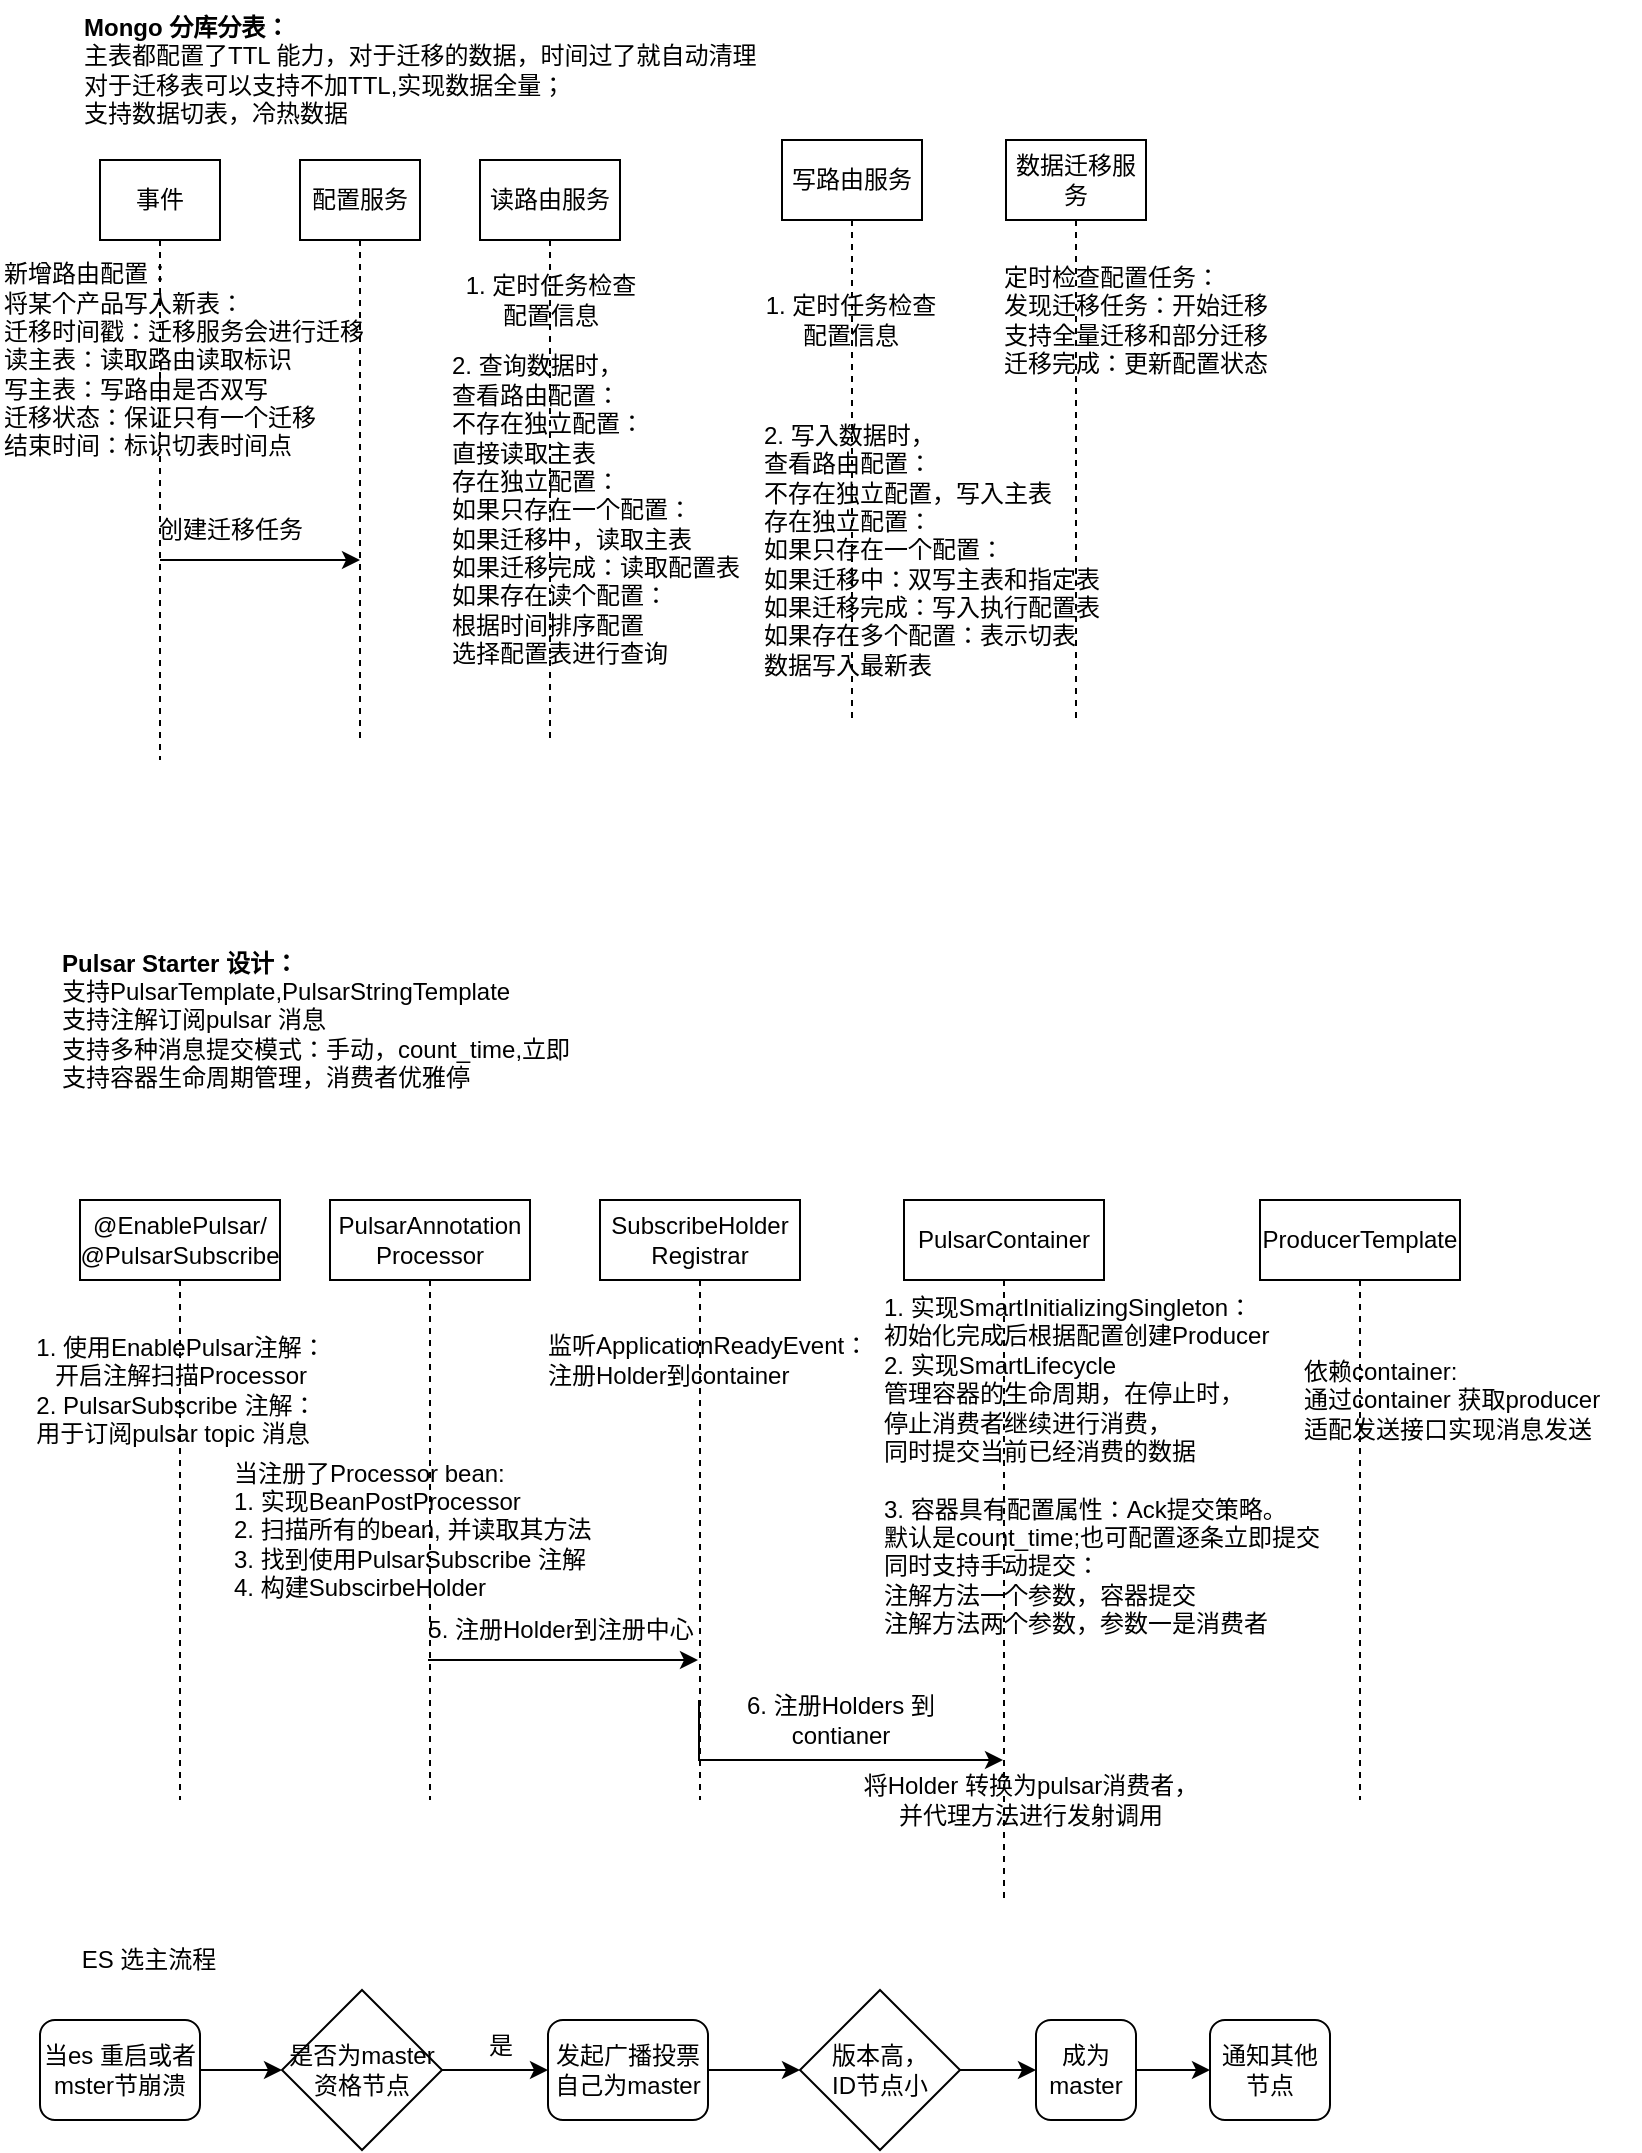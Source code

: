 <mxfile version="24.6.5" type="github">
  <diagram name="第 1 页" id="KPa0spre10BV23PreFPN">
    <mxGraphModel dx="954" dy="606" grid="1" gridSize="10" guides="1" tooltips="1" connect="1" arrows="1" fold="1" page="1" pageScale="1" pageWidth="827" pageHeight="1169" math="0" shadow="0">
      <root>
        <mxCell id="0" />
        <mxCell id="1" parent="0" />
        <mxCell id="VRjen7JTUJrRjUqwProS-1" value="&lt;b&gt;Mongo 分库分表：&amp;nbsp;&lt;/b&gt;&lt;div&gt;主表都配置了TTL 能力，对于迁移的数据，时间过了就自动清理&lt;/div&gt;&lt;div&gt;对于迁移表可以支持不加TTL,实现数据全量；&lt;/div&gt;&lt;div&gt;支持数据切表，冷热数据&lt;/div&gt;" style="text;html=1;align=left;verticalAlign=middle;resizable=0;points=[];autosize=1;strokeColor=none;fillColor=none;" vertex="1" parent="1">
          <mxGeometry x="60" y="40" width="360" height="70" as="geometry" />
        </mxCell>
        <mxCell id="VRjen7JTUJrRjUqwProS-2" value="配置服务" style="shape=umlLifeline;perimeter=lifelinePerimeter;whiteSpace=wrap;html=1;container=1;dropTarget=0;collapsible=0;recursiveResize=0;outlineConnect=0;portConstraint=eastwest;newEdgeStyle={&quot;edgeStyle&quot;:&quot;elbowEdgeStyle&quot;,&quot;elbow&quot;:&quot;vertical&quot;,&quot;curved&quot;:0,&quot;rounded&quot;:0};" vertex="1" parent="1">
          <mxGeometry x="170" y="120" width="60" height="290" as="geometry" />
        </mxCell>
        <mxCell id="VRjen7JTUJrRjUqwProS-4" value="读路由服务" style="shape=umlLifeline;perimeter=lifelinePerimeter;whiteSpace=wrap;html=1;container=1;dropTarget=0;collapsible=0;recursiveResize=0;outlineConnect=0;portConstraint=eastwest;newEdgeStyle={&quot;edgeStyle&quot;:&quot;elbowEdgeStyle&quot;,&quot;elbow&quot;:&quot;vertical&quot;,&quot;curved&quot;:0,&quot;rounded&quot;:0};" vertex="1" parent="1">
          <mxGeometry x="260" y="120" width="70" height="290" as="geometry" />
        </mxCell>
        <mxCell id="VRjen7JTUJrRjUqwProS-5" value="写路由服务" style="shape=umlLifeline;perimeter=lifelinePerimeter;whiteSpace=wrap;html=1;container=1;dropTarget=0;collapsible=0;recursiveResize=0;outlineConnect=0;portConstraint=eastwest;newEdgeStyle={&quot;edgeStyle&quot;:&quot;elbowEdgeStyle&quot;,&quot;elbow&quot;:&quot;vertical&quot;,&quot;curved&quot;:0,&quot;rounded&quot;:0};" vertex="1" parent="1">
          <mxGeometry x="411" y="110" width="70" height="290" as="geometry" />
        </mxCell>
        <mxCell id="VRjen7JTUJrRjUqwProS-6" value="数据迁移服务" style="shape=umlLifeline;perimeter=lifelinePerimeter;whiteSpace=wrap;html=1;container=1;dropTarget=0;collapsible=0;recursiveResize=0;outlineConnect=0;portConstraint=eastwest;newEdgeStyle={&quot;edgeStyle&quot;:&quot;elbowEdgeStyle&quot;,&quot;elbow&quot;:&quot;vertical&quot;,&quot;curved&quot;:0,&quot;rounded&quot;:0};" vertex="1" parent="1">
          <mxGeometry x="523" y="110" width="70" height="290" as="geometry" />
        </mxCell>
        <mxCell id="VRjen7JTUJrRjUqwProS-8" style="edgeStyle=elbowEdgeStyle;rounded=0;orthogonalLoop=1;jettySize=auto;html=1;elbow=vertical;curved=0;" edge="1" parent="1">
          <mxGeometry relative="1" as="geometry">
            <mxPoint x="100" y="320" as="sourcePoint" />
            <mxPoint x="200" y="320" as="targetPoint" />
            <Array as="points">
              <mxPoint x="160.5" y="320" />
            </Array>
          </mxGeometry>
        </mxCell>
        <mxCell id="VRjen7JTUJrRjUqwProS-7" value="事件" style="shape=umlLifeline;perimeter=lifelinePerimeter;whiteSpace=wrap;html=1;container=1;dropTarget=0;collapsible=0;recursiveResize=0;outlineConnect=0;portConstraint=eastwest;newEdgeStyle={&quot;edgeStyle&quot;:&quot;elbowEdgeStyle&quot;,&quot;elbow&quot;:&quot;vertical&quot;,&quot;curved&quot;:0,&quot;rounded&quot;:0};" vertex="1" parent="1">
          <mxGeometry x="70" y="120" width="60" height="300" as="geometry" />
        </mxCell>
        <mxCell id="VRjen7JTUJrRjUqwProS-9" value="新增路由配置：&lt;div&gt;将某个产品写入新表：&lt;/div&gt;&lt;div&gt;迁移时间戳：迁移服务会进行迁移&lt;/div&gt;&lt;div&gt;读主表：读取路由读取标识&lt;/div&gt;&lt;div&gt;写主表：写路由是否双写&lt;/div&gt;&lt;div&gt;迁移状态：保证只有一个迁移&lt;/div&gt;&lt;div&gt;结束时间：标识切表时间点&lt;/div&gt;" style="text;html=1;align=left;verticalAlign=middle;resizable=0;points=[];autosize=1;strokeColor=none;fillColor=none;" vertex="1" parent="1">
          <mxGeometry x="20" y="165" width="200" height="110" as="geometry" />
        </mxCell>
        <mxCell id="VRjen7JTUJrRjUqwProS-10" value="创建迁移任务" style="text;html=1;align=center;verticalAlign=middle;resizable=0;points=[];autosize=1;strokeColor=none;fillColor=none;" vertex="1" parent="1">
          <mxGeometry x="85" y="290" width="100" height="30" as="geometry" />
        </mxCell>
        <mxCell id="VRjen7JTUJrRjUqwProS-11" value="定时检查配置任务：&lt;div&gt;发现迁移任务：开始迁移&lt;/div&gt;&lt;div&gt;支持全量迁移和部分迁移&lt;/div&gt;&lt;div&gt;迁移完成：更新配置状态&lt;/div&gt;" style="text;html=1;align=left;verticalAlign=middle;resizable=0;points=[];autosize=1;strokeColor=none;fillColor=none;" vertex="1" parent="1">
          <mxGeometry x="520" y="165" width="160" height="70" as="geometry" />
        </mxCell>
        <mxCell id="VRjen7JTUJrRjUqwProS-12" value="1. 定时任务检查&lt;div&gt;配置信息&lt;/div&gt;" style="text;html=1;align=center;verticalAlign=middle;resizable=0;points=[];autosize=1;strokeColor=none;fillColor=none;" vertex="1" parent="1">
          <mxGeometry x="240" y="170" width="110" height="40" as="geometry" />
        </mxCell>
        <mxCell id="VRjen7JTUJrRjUqwProS-13" value="2. 查询数据时，&lt;div&gt;查看路由配置：&lt;div&gt;不存在独立配置：&lt;/div&gt;&lt;div&gt;直接读取主表&lt;/div&gt;&lt;div&gt;存在独立配置：&lt;/div&gt;&lt;div&gt;如果只存在一个配置：&lt;/div&gt;&lt;div&gt;如果迁移中，&lt;span style=&quot;background-color: initial;&quot;&gt;读取主表&lt;/span&gt;&lt;/div&gt;&lt;div&gt;如果迁移完成：读取配置表&lt;/div&gt;&lt;/div&gt;&lt;div&gt;如果存在读个配置：&lt;/div&gt;&lt;div&gt;根据时间排序配置&lt;/div&gt;&lt;div&gt;选择配置表进行查询&lt;/div&gt;" style="text;html=1;align=left;verticalAlign=middle;resizable=0;points=[];autosize=1;strokeColor=none;fillColor=none;" vertex="1" parent="1">
          <mxGeometry x="244" y="210" width="170" height="170" as="geometry" />
        </mxCell>
        <mxCell id="VRjen7JTUJrRjUqwProS-14" value="2. 写入数据时，&lt;div&gt;查看路由配置：&lt;/div&gt;&lt;div&gt;不存在独立配置，写入主表&lt;/div&gt;&lt;div&gt;存在独立配置：&lt;/div&gt;&lt;div&gt;如果只存在一个配置：&lt;/div&gt;&lt;div&gt;如果迁移中：双写主表和指定表&lt;/div&gt;&lt;div&gt;如果迁移完成：写入执行配置表&lt;/div&gt;&lt;div&gt;如果存在多个配置：表示切表&lt;/div&gt;&lt;div&gt;数据写入最新表&lt;/div&gt;" style="text;html=1;align=left;verticalAlign=middle;resizable=0;points=[];autosize=1;strokeColor=none;fillColor=none;" vertex="1" parent="1">
          <mxGeometry x="400" y="245" width="190" height="140" as="geometry" />
        </mxCell>
        <mxCell id="VRjen7JTUJrRjUqwProS-15" value="1. 定时任务检查&lt;div&gt;配置信息&lt;/div&gt;" style="text;html=1;align=center;verticalAlign=middle;resizable=0;points=[];autosize=1;strokeColor=none;fillColor=none;" vertex="1" parent="1">
          <mxGeometry x="390" y="180" width="110" height="40" as="geometry" />
        </mxCell>
        <mxCell id="VRjen7JTUJrRjUqwProS-16" value="&lt;b&gt;Pulsar Starter 设计：&lt;/b&gt;&lt;div&gt;支持PulsarTemplate,PulsarStringTemplate&lt;/div&gt;&lt;div&gt;支持注解订阅pulsar 消息&lt;/div&gt;&lt;div&gt;支持多种消息提交模式：手动，count_time,立即&lt;/div&gt;&lt;div&gt;支持容器生命周期管理，消费者优雅停&lt;/div&gt;" style="text;html=1;strokeColor=none;fillColor=none;align=left;verticalAlign=middle;whiteSpace=wrap;rounded=0;" vertex="1" parent="1">
          <mxGeometry x="49" y="510" width="271" height="80" as="geometry" />
        </mxCell>
        <mxCell id="VRjen7JTUJrRjUqwProS-20" value="@EnablePulsar/&lt;div&gt;@PulsarSubscribe&lt;/div&gt;" style="shape=umlLifeline;perimeter=lifelinePerimeter;whiteSpace=wrap;html=1;container=1;dropTarget=0;collapsible=0;recursiveResize=0;outlineConnect=0;portConstraint=eastwest;newEdgeStyle={&quot;edgeStyle&quot;:&quot;elbowEdgeStyle&quot;,&quot;elbow&quot;:&quot;vertical&quot;,&quot;curved&quot;:0,&quot;rounded&quot;:0};" vertex="1" parent="1">
          <mxGeometry x="60" y="640" width="100" height="300" as="geometry" />
        </mxCell>
        <mxCell id="VRjen7JTUJrRjUqwProS-26" style="edgeStyle=elbowEdgeStyle;rounded=0;orthogonalLoop=1;jettySize=auto;html=1;elbow=vertical;curved=0;" edge="1" parent="1">
          <mxGeometry relative="1" as="geometry">
            <mxPoint x="234" y="870" as="sourcePoint" />
            <mxPoint x="369" y="870" as="targetPoint" />
          </mxGeometry>
        </mxCell>
        <mxCell id="VRjen7JTUJrRjUqwProS-21" value="PulsarAnnotation&lt;div&gt;Processor&lt;/div&gt;" style="shape=umlLifeline;perimeter=lifelinePerimeter;whiteSpace=wrap;html=1;container=1;dropTarget=0;collapsible=0;recursiveResize=0;outlineConnect=0;portConstraint=eastwest;newEdgeStyle={&quot;edgeStyle&quot;:&quot;elbowEdgeStyle&quot;,&quot;elbow&quot;:&quot;vertical&quot;,&quot;curved&quot;:0,&quot;rounded&quot;:0};" vertex="1" parent="1">
          <mxGeometry x="185" y="640" width="100" height="300" as="geometry" />
        </mxCell>
        <mxCell id="VRjen7JTUJrRjUqwProS-22" value="1. 使用EnablePulsar注解：&lt;div&gt;开启注解扫描Processor&lt;/div&gt;&lt;div style=&quot;text-align: left;&quot;&gt;2. PulsarSubscribe 注解：&lt;/div&gt;&lt;div style=&quot;text-align: left;&quot;&gt;用于订阅pulsar topic 消息&lt;/div&gt;" style="text;html=1;align=center;verticalAlign=middle;resizable=0;points=[];autosize=1;strokeColor=none;fillColor=none;" vertex="1" parent="1">
          <mxGeometry x="25" y="700" width="170" height="70" as="geometry" />
        </mxCell>
        <mxCell id="VRjen7JTUJrRjUqwProS-23" value="当注册了Processor bean:&lt;div&gt;1. 实现BeanPostProcessor&lt;/div&gt;&lt;div&gt;2. 扫描所有的bean, 并读取其方法&lt;/div&gt;&lt;div&gt;3. 找到使用PulsarSubscribe 注解&lt;/div&gt;&lt;div&gt;4. 构建SubscirbeHolder&lt;/div&gt;" style="text;html=1;align=left;verticalAlign=middle;resizable=0;points=[];autosize=1;strokeColor=none;fillColor=none;" vertex="1" parent="1">
          <mxGeometry x="135" y="760" width="200" height="90" as="geometry" />
        </mxCell>
        <mxCell id="VRjen7JTUJrRjUqwProS-29" style="edgeStyle=elbowEdgeStyle;rounded=0;orthogonalLoop=1;jettySize=auto;html=1;elbow=vertical;curved=0;" edge="1" parent="1" target="VRjen7JTUJrRjUqwProS-28">
          <mxGeometry relative="1" as="geometry">
            <mxPoint x="369.5" y="890" as="sourcePoint" />
            <mxPoint x="494.5" y="890" as="targetPoint" />
            <Array as="points">
              <mxPoint x="510" y="920" />
            </Array>
          </mxGeometry>
        </mxCell>
        <mxCell id="VRjen7JTUJrRjUqwProS-24" value="SubscribeHolder&lt;div&gt;Registrar&lt;br&gt;&lt;/div&gt;" style="shape=umlLifeline;perimeter=lifelinePerimeter;whiteSpace=wrap;html=1;container=1;dropTarget=0;collapsible=0;recursiveResize=0;outlineConnect=0;portConstraint=eastwest;newEdgeStyle={&quot;edgeStyle&quot;:&quot;elbowEdgeStyle&quot;,&quot;elbow&quot;:&quot;vertical&quot;,&quot;curved&quot;:0,&quot;rounded&quot;:0};" vertex="1" parent="1">
          <mxGeometry x="320" y="640" width="100" height="300" as="geometry" />
        </mxCell>
        <mxCell id="VRjen7JTUJrRjUqwProS-27" value="5. 注册Holder到注册中心" style="text;html=1;align=center;verticalAlign=middle;resizable=0;points=[];autosize=1;strokeColor=none;fillColor=none;" vertex="1" parent="1">
          <mxGeometry x="220" y="840" width="160" height="30" as="geometry" />
        </mxCell>
        <mxCell id="VRjen7JTUJrRjUqwProS-28" value="&lt;div&gt;PulsarContainer&lt;br&gt;&lt;/div&gt;" style="shape=umlLifeline;perimeter=lifelinePerimeter;whiteSpace=wrap;html=1;container=1;dropTarget=0;collapsible=0;recursiveResize=0;outlineConnect=0;portConstraint=eastwest;newEdgeStyle={&quot;edgeStyle&quot;:&quot;elbowEdgeStyle&quot;,&quot;elbow&quot;:&quot;vertical&quot;,&quot;curved&quot;:0,&quot;rounded&quot;:0};" vertex="1" parent="1">
          <mxGeometry x="472" y="640" width="100" height="350" as="geometry" />
        </mxCell>
        <mxCell id="VRjen7JTUJrRjUqwProS-31" value="监听ApplicationReadyEvent：&lt;div&gt;注册Holder到container&lt;/div&gt;" style="text;html=1;align=left;verticalAlign=middle;resizable=0;points=[];autosize=1;strokeColor=none;fillColor=none;" vertex="1" parent="1">
          <mxGeometry x="292" y="700" width="180" height="40" as="geometry" />
        </mxCell>
        <mxCell id="VRjen7JTUJrRjUqwProS-32" value="6. 注册Holders 到&lt;div&gt;contianer&lt;/div&gt;" style="text;html=1;align=center;verticalAlign=middle;resizable=0;points=[];autosize=1;strokeColor=none;fillColor=none;" vertex="1" parent="1">
          <mxGeometry x="380" y="880" width="120" height="40" as="geometry" />
        </mxCell>
        <mxCell id="VRjen7JTUJrRjUqwProS-33" value="1. 实现SmartInitializingSingleton：&lt;div&gt;初始化完成后根据配置创建Producer&lt;/div&gt;&lt;div&gt;2. 实现SmartLifecycle&lt;/div&gt;&lt;div&gt;管理容器的生命周期，在停止时，&lt;/div&gt;&lt;div&gt;停止消费者继续进行消费，&lt;/div&gt;&lt;div&gt;同时提交当前已经消费的数据&lt;/div&gt;&lt;div&gt;&lt;br&gt;&lt;/div&gt;&lt;div&gt;3. 容器具有配置属性：Ack提交策略。&lt;/div&gt;&lt;div&gt;默认是count_time;也可配置逐条立即提交&lt;/div&gt;&lt;div&gt;同时支持手动提交：&lt;/div&gt;&lt;div&gt;注解方法一个参数，容器提交&lt;/div&gt;&lt;div&gt;注解方法两个参数，参数一是消费者&lt;/div&gt;&lt;div&gt;&lt;br&gt;&lt;/div&gt;" style="text;html=1;align=left;verticalAlign=middle;resizable=0;points=[];autosize=1;strokeColor=none;fillColor=none;" vertex="1" parent="1">
          <mxGeometry x="460" y="680" width="240" height="200" as="geometry" />
        </mxCell>
        <mxCell id="VRjen7JTUJrRjUqwProS-34" value="将Holder 转换为pulsar消费者，&lt;div&gt;并代理方法进行发射调用&lt;/div&gt;" style="text;html=1;align=center;verticalAlign=middle;resizable=0;points=[];autosize=1;strokeColor=none;fillColor=none;" vertex="1" parent="1">
          <mxGeometry x="440" y="920" width="190" height="40" as="geometry" />
        </mxCell>
        <mxCell id="VRjen7JTUJrRjUqwProS-35" value="ProducerTemplate" style="shape=umlLifeline;perimeter=lifelinePerimeter;whiteSpace=wrap;html=1;container=1;dropTarget=0;collapsible=0;recursiveResize=0;outlineConnect=0;portConstraint=eastwest;newEdgeStyle={&quot;edgeStyle&quot;:&quot;elbowEdgeStyle&quot;,&quot;elbow&quot;:&quot;vertical&quot;,&quot;curved&quot;:0,&quot;rounded&quot;:0};" vertex="1" parent="1">
          <mxGeometry x="650" y="640" width="100" height="300" as="geometry" />
        </mxCell>
        <mxCell id="VRjen7JTUJrRjUqwProS-36" value="依赖container:&lt;div&gt;通过container 获取producer&lt;/div&gt;&lt;div&gt;适配发送接口实现消息发送&lt;/div&gt;" style="text;html=1;align=left;verticalAlign=middle;resizable=0;points=[];autosize=1;strokeColor=none;fillColor=none;" vertex="1" parent="1">
          <mxGeometry x="670" y="710" width="170" height="60" as="geometry" />
        </mxCell>
        <mxCell id="VRjen7JTUJrRjUqwProS-37" value="ES 选主流程" style="text;html=1;strokeColor=none;fillColor=none;align=center;verticalAlign=middle;whiteSpace=wrap;rounded=0;" vertex="1" parent="1">
          <mxGeometry x="54" y="1005" width="81" height="30" as="geometry" />
        </mxCell>
        <mxCell id="VRjen7JTUJrRjUqwProS-43" style="edgeStyle=orthogonalEdgeStyle;rounded=0;orthogonalLoop=1;jettySize=auto;html=1;entryX=0;entryY=0.5;entryDx=0;entryDy=0;" edge="1" parent="1" source="VRjen7JTUJrRjUqwProS-38" target="VRjen7JTUJrRjUqwProS-40">
          <mxGeometry relative="1" as="geometry" />
        </mxCell>
        <mxCell id="VRjen7JTUJrRjUqwProS-38" value="当es 重启或者&lt;div&gt;mster节崩溃&lt;/div&gt;" style="rounded=1;whiteSpace=wrap;html=1;" vertex="1" parent="1">
          <mxGeometry x="40" y="1050" width="80" height="50" as="geometry" />
        </mxCell>
        <mxCell id="VRjen7JTUJrRjUqwProS-47" style="edgeStyle=orthogonalEdgeStyle;rounded=0;orthogonalLoop=1;jettySize=auto;html=1;entryX=0;entryY=0.5;entryDx=0;entryDy=0;" edge="1" parent="1" source="VRjen7JTUJrRjUqwProS-39" target="VRjen7JTUJrRjUqwProS-46">
          <mxGeometry relative="1" as="geometry" />
        </mxCell>
        <mxCell id="VRjen7JTUJrRjUqwProS-39" value="发起广播投票自己为master" style="rounded=1;whiteSpace=wrap;html=1;" vertex="1" parent="1">
          <mxGeometry x="294" y="1050" width="80" height="50" as="geometry" />
        </mxCell>
        <mxCell id="VRjen7JTUJrRjUqwProS-44" style="edgeStyle=orthogonalEdgeStyle;rounded=0;orthogonalLoop=1;jettySize=auto;html=1;entryX=0;entryY=0.5;entryDx=0;entryDy=0;" edge="1" parent="1" source="VRjen7JTUJrRjUqwProS-40" target="VRjen7JTUJrRjUqwProS-39">
          <mxGeometry relative="1" as="geometry" />
        </mxCell>
        <mxCell id="VRjen7JTUJrRjUqwProS-40" value="是否为master资格节点" style="rhombus;whiteSpace=wrap;html=1;" vertex="1" parent="1">
          <mxGeometry x="161" y="1035" width="80" height="80" as="geometry" />
        </mxCell>
        <mxCell id="VRjen7JTUJrRjUqwProS-45" value="是" style="text;html=1;align=center;verticalAlign=middle;resizable=0;points=[];autosize=1;strokeColor=none;fillColor=none;" vertex="1" parent="1">
          <mxGeometry x="250" y="1048" width="40" height="30" as="geometry" />
        </mxCell>
        <mxCell id="VRjen7JTUJrRjUqwProS-49" style="edgeStyle=orthogonalEdgeStyle;rounded=0;orthogonalLoop=1;jettySize=auto;html=1;entryX=0;entryY=0.5;entryDx=0;entryDy=0;" edge="1" parent="1" source="VRjen7JTUJrRjUqwProS-46" target="VRjen7JTUJrRjUqwProS-48">
          <mxGeometry relative="1" as="geometry" />
        </mxCell>
        <mxCell id="VRjen7JTUJrRjUqwProS-46" value="版本高，&lt;div&gt;ID节点小&lt;/div&gt;" style="rhombus;whiteSpace=wrap;html=1;" vertex="1" parent="1">
          <mxGeometry x="420" y="1035" width="80" height="80" as="geometry" />
        </mxCell>
        <mxCell id="VRjen7JTUJrRjUqwProS-51" style="edgeStyle=orthogonalEdgeStyle;rounded=0;orthogonalLoop=1;jettySize=auto;html=1;entryX=0;entryY=0.5;entryDx=0;entryDy=0;" edge="1" parent="1" source="VRjen7JTUJrRjUqwProS-48" target="VRjen7JTUJrRjUqwProS-50">
          <mxGeometry relative="1" as="geometry" />
        </mxCell>
        <mxCell id="VRjen7JTUJrRjUqwProS-48" value="成为master" style="rounded=1;whiteSpace=wrap;html=1;" vertex="1" parent="1">
          <mxGeometry x="538" y="1050" width="50" height="50" as="geometry" />
        </mxCell>
        <mxCell id="VRjen7JTUJrRjUqwProS-50" value="通知其他节点" style="rounded=1;whiteSpace=wrap;html=1;" vertex="1" parent="1">
          <mxGeometry x="625" y="1050" width="60" height="50" as="geometry" />
        </mxCell>
      </root>
    </mxGraphModel>
  </diagram>
</mxfile>
